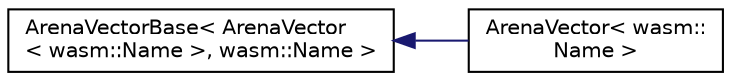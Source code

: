 digraph "Graphical Class Hierarchy"
{
  edge [fontname="Helvetica",fontsize="10",labelfontname="Helvetica",labelfontsize="10"];
  node [fontname="Helvetica",fontsize="10",shape=record];
  rankdir="LR";
  Node0 [label="ArenaVectorBase\< ArenaVector\l\< wasm::Name \>, wasm::Name \>",height=0.2,width=0.4,color="black", fillcolor="white", style="filled",URL="$class_arena_vector_base.html"];
  Node0 -> Node1 [dir="back",color="midnightblue",fontsize="10",style="solid",fontname="Helvetica"];
  Node1 [label="ArenaVector\< wasm::\lName \>",height=0.2,width=0.4,color="black", fillcolor="white", style="filled",URL="$class_arena_vector.html"];
}
